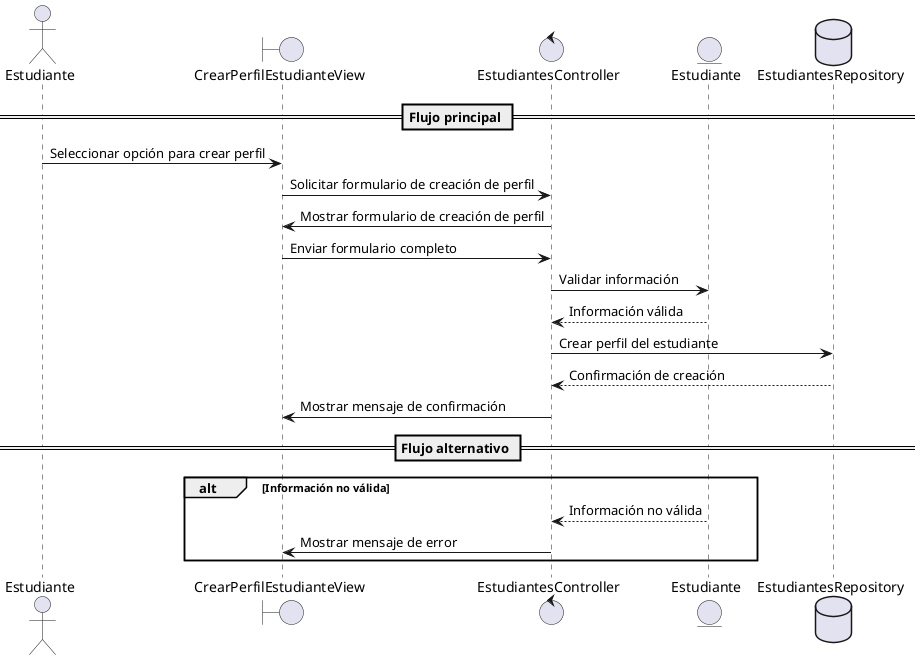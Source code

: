 @startuml
actor Estudiante
boundary "CrearPerfilEstudianteView" as View
control "EstudiantesController" as Controller
entity "Estudiante" as Model
database "EstudiantesRepository" as Repository

== Flujo principal ==
Estudiante -> View : Seleccionar opción para crear perfil
View -> Controller : Solicitar formulario de creación de perfil
Controller -> View : Mostrar formulario de creación de perfil
View -> Controller : Enviar formulario completo
Controller -> Model : Validar información
Model --> Controller : Información válida
Controller -> Repository : Crear perfil del estudiante
Repository --> Controller : Confirmación de creación
Controller -> View : Mostrar mensaje de confirmación

== Flujo alternativo ==
alt Información no válida
    Model --> Controller : Información no válida
    Controller -> View : Mostrar mensaje de error
end

@enduml
